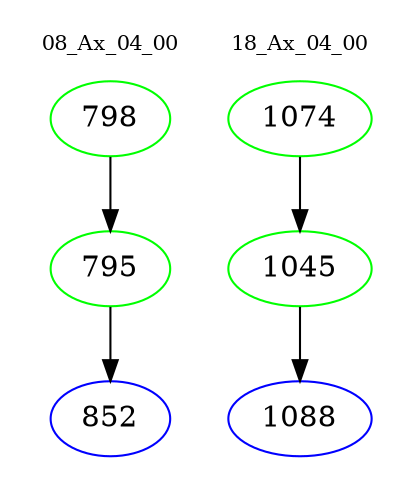 digraph{
subgraph cluster_0 {
color = white
label = "08_Ax_04_00";
fontsize=10;
T0_798 [label="798", color="green"]
T0_798 -> T0_795 [color="black"]
T0_795 [label="795", color="green"]
T0_795 -> T0_852 [color="black"]
T0_852 [label="852", color="blue"]
}
subgraph cluster_1 {
color = white
label = "18_Ax_04_00";
fontsize=10;
T1_1074 [label="1074", color="green"]
T1_1074 -> T1_1045 [color="black"]
T1_1045 [label="1045", color="green"]
T1_1045 -> T1_1088 [color="black"]
T1_1088 [label="1088", color="blue"]
}
}
